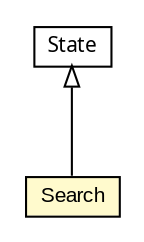 #!/usr/local/bin/dot
#
# Class diagram 
# Generated by UMLGraph version 5.1 (http://www.umlgraph.org/)
#

digraph G {
	edge [fontname="arial",fontsize=10,labelfontname="arial",labelfontsize=10];
	node [fontname="arial",fontsize=10,shape=plaintext];
	nodesep=0.25;
	ranksep=0.5;
	// states.State
	c39 [label=<<table title="states.State" border="0" cellborder="1" cellspacing="0" cellpadding="2" port="p" href="./State.html">
		<tr><td><table border="0" cellspacing="0" cellpadding="1">
<tr><td align="center" balign="center"><font face="ariali"> State </font></td></tr>
		</table></td></tr>
		</table>>, fontname="arial", fontcolor="black", fontsize=10.0];
	// states.Search
	c40 [label=<<table title="states.Search" border="0" cellborder="1" cellspacing="0" cellpadding="2" port="p" bgcolor="lemonChiffon" href="./Search.html">
		<tr><td><table border="0" cellspacing="0" cellpadding="1">
<tr><td align="center" balign="center"> Search </td></tr>
		</table></td></tr>
		</table>>, fontname="arial", fontcolor="black", fontsize=10.0];
	//states.Search extends states.State
	c39:p -> c40:p [dir=back,arrowtail=empty];
}

